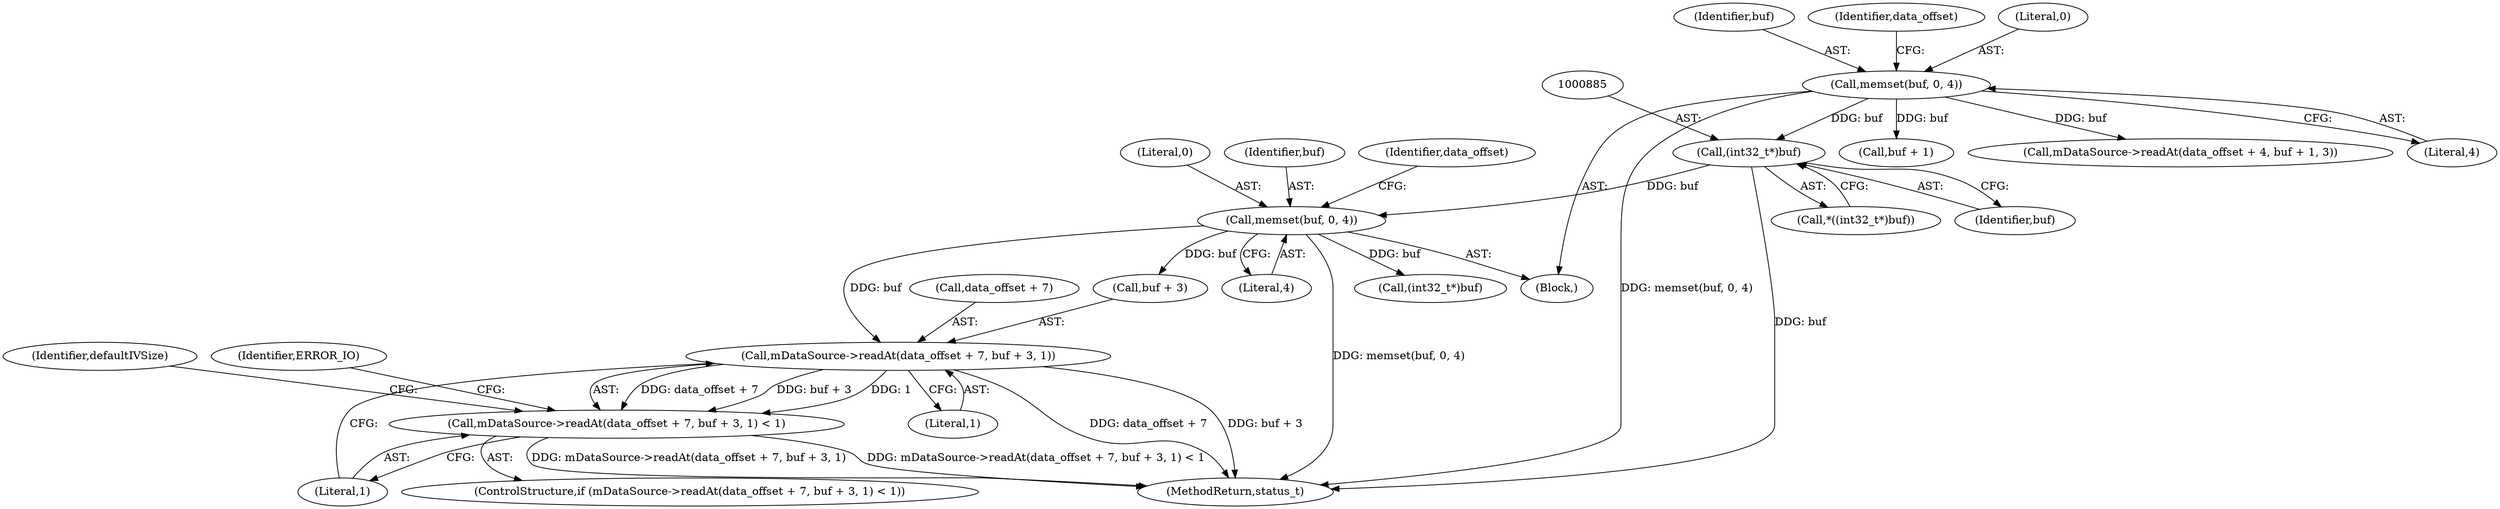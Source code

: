 digraph "0_Android_6fe85f7e15203e48df2cc3e8e1c4bc6ad49dc968@API" {
"1000900" [label="(Call,mDataSource->readAt(data_offset + 7, buf + 3, 1))"];
"1000894" [label="(Call,memset(buf, 0, 4))"];
"1000884" [label="(Call,(int32_t*)buf)"];
"1000861" [label="(Call,memset(buf, 0, 4))"];
"1000899" [label="(Call,mDataSource->readAt(data_offset + 7, buf + 3, 1) < 1)"];
"1000871" [label="(Call,buf + 1)"];
"1000862" [label="(Identifier,buf)"];
"1000896" [label="(Literal,0)"];
"1000895" [label="(Identifier,buf)"];
"1000861" [label="(Call,memset(buf, 0, 4))"];
"1002931" [label="(MethodReturn,status_t)"];
"1000884" [label="(Call,(int32_t*)buf)"];
"1000908" [label="(Literal,1)"];
"1000894" [label="(Call,memset(buf, 0, 4))"];
"1000914" [label="(Identifier,defaultIVSize)"];
"1000898" [label="(ControlStructure,if (mDataSource->readAt(data_offset + 7, buf + 3, 1) < 1))"];
"1000901" [label="(Call,data_offset + 7)"];
"1000904" [label="(Call,buf + 3)"];
"1000867" [label="(Call,mDataSource->readAt(data_offset + 4, buf + 1, 3))"];
"1000897" [label="(Literal,4)"];
"1000886" [label="(Identifier,buf)"];
"1000911" [label="(Identifier,ERROR_IO)"];
"1000907" [label="(Literal,1)"];
"1000899" [label="(Call,mDataSource->readAt(data_offset + 7, buf + 3, 1) < 1)"];
"1000883" [label="(Call,*((int32_t*)buf))"];
"1000848" [label="(Block,)"];
"1000900" [label="(Call,mDataSource->readAt(data_offset + 7, buf + 3, 1))"];
"1000902" [label="(Identifier,data_offset)"];
"1000917" [label="(Call,(int32_t*)buf)"];
"1000869" [label="(Identifier,data_offset)"];
"1000863" [label="(Literal,0)"];
"1000864" [label="(Literal,4)"];
"1000900" -> "1000899"  [label="AST: "];
"1000900" -> "1000907"  [label="CFG: "];
"1000901" -> "1000900"  [label="AST: "];
"1000904" -> "1000900"  [label="AST: "];
"1000907" -> "1000900"  [label="AST: "];
"1000908" -> "1000900"  [label="CFG: "];
"1000900" -> "1002931"  [label="DDG: buf + 3"];
"1000900" -> "1002931"  [label="DDG: data_offset + 7"];
"1000900" -> "1000899"  [label="DDG: data_offset + 7"];
"1000900" -> "1000899"  [label="DDG: buf + 3"];
"1000900" -> "1000899"  [label="DDG: 1"];
"1000894" -> "1000900"  [label="DDG: buf"];
"1000894" -> "1000848"  [label="AST: "];
"1000894" -> "1000897"  [label="CFG: "];
"1000895" -> "1000894"  [label="AST: "];
"1000896" -> "1000894"  [label="AST: "];
"1000897" -> "1000894"  [label="AST: "];
"1000902" -> "1000894"  [label="CFG: "];
"1000894" -> "1002931"  [label="DDG: memset(buf, 0, 4)"];
"1000884" -> "1000894"  [label="DDG: buf"];
"1000894" -> "1000904"  [label="DDG: buf"];
"1000894" -> "1000917"  [label="DDG: buf"];
"1000884" -> "1000883"  [label="AST: "];
"1000884" -> "1000886"  [label="CFG: "];
"1000885" -> "1000884"  [label="AST: "];
"1000886" -> "1000884"  [label="AST: "];
"1000883" -> "1000884"  [label="CFG: "];
"1000884" -> "1002931"  [label="DDG: buf"];
"1000861" -> "1000884"  [label="DDG: buf"];
"1000861" -> "1000848"  [label="AST: "];
"1000861" -> "1000864"  [label="CFG: "];
"1000862" -> "1000861"  [label="AST: "];
"1000863" -> "1000861"  [label="AST: "];
"1000864" -> "1000861"  [label="AST: "];
"1000869" -> "1000861"  [label="CFG: "];
"1000861" -> "1002931"  [label="DDG: memset(buf, 0, 4)"];
"1000861" -> "1000867"  [label="DDG: buf"];
"1000861" -> "1000871"  [label="DDG: buf"];
"1000899" -> "1000898"  [label="AST: "];
"1000899" -> "1000908"  [label="CFG: "];
"1000908" -> "1000899"  [label="AST: "];
"1000911" -> "1000899"  [label="CFG: "];
"1000914" -> "1000899"  [label="CFG: "];
"1000899" -> "1002931"  [label="DDG: mDataSource->readAt(data_offset + 7, buf + 3, 1) < 1"];
"1000899" -> "1002931"  [label="DDG: mDataSource->readAt(data_offset + 7, buf + 3, 1)"];
}
